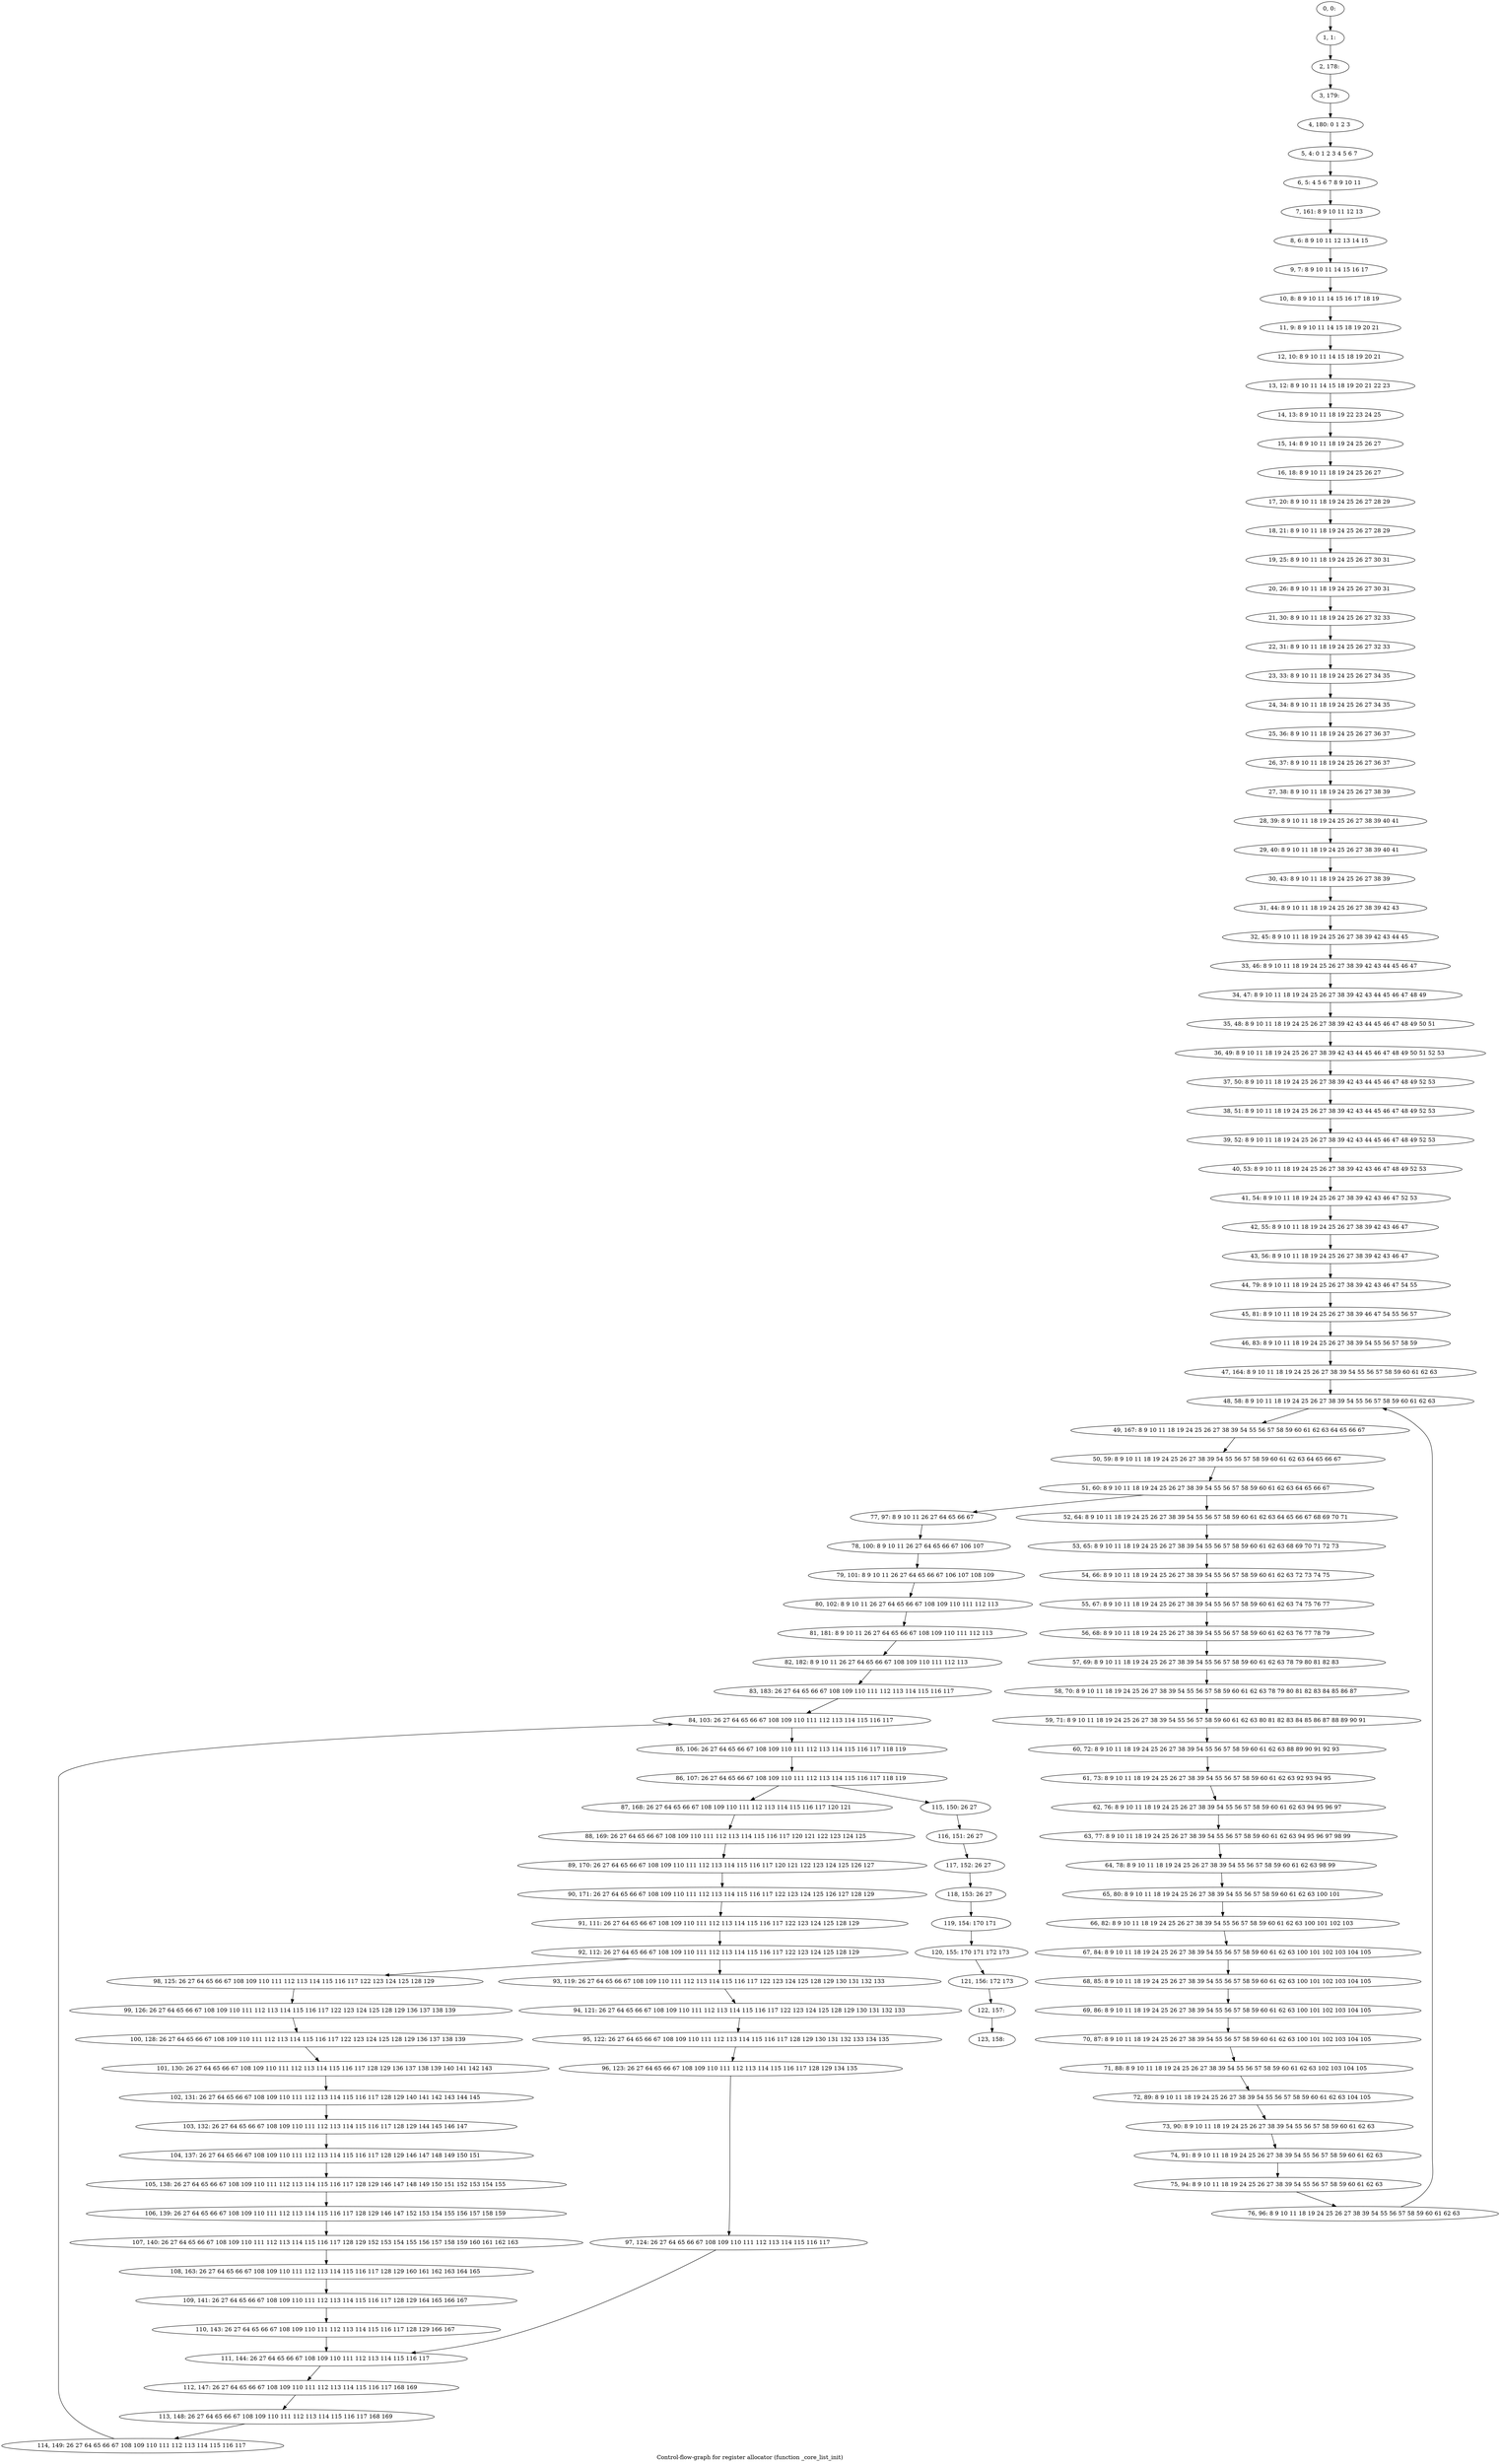digraph G {
graph [label="Control-flow-graph for register allocator (function _core_list_init)"]
0[label="0, 0: "];
1[label="1, 1: "];
2[label="2, 178: "];
3[label="3, 179: "];
4[label="4, 180: 0 1 2 3 "];
5[label="5, 4: 0 1 2 3 4 5 6 7 "];
6[label="6, 5: 4 5 6 7 8 9 10 11 "];
7[label="7, 161: 8 9 10 11 12 13 "];
8[label="8, 6: 8 9 10 11 12 13 14 15 "];
9[label="9, 7: 8 9 10 11 14 15 16 17 "];
10[label="10, 8: 8 9 10 11 14 15 16 17 18 19 "];
11[label="11, 9: 8 9 10 11 14 15 18 19 20 21 "];
12[label="12, 10: 8 9 10 11 14 15 18 19 20 21 "];
13[label="13, 12: 8 9 10 11 14 15 18 19 20 21 22 23 "];
14[label="14, 13: 8 9 10 11 18 19 22 23 24 25 "];
15[label="15, 14: 8 9 10 11 18 19 24 25 26 27 "];
16[label="16, 18: 8 9 10 11 18 19 24 25 26 27 "];
17[label="17, 20: 8 9 10 11 18 19 24 25 26 27 28 29 "];
18[label="18, 21: 8 9 10 11 18 19 24 25 26 27 28 29 "];
19[label="19, 25: 8 9 10 11 18 19 24 25 26 27 30 31 "];
20[label="20, 26: 8 9 10 11 18 19 24 25 26 27 30 31 "];
21[label="21, 30: 8 9 10 11 18 19 24 25 26 27 32 33 "];
22[label="22, 31: 8 9 10 11 18 19 24 25 26 27 32 33 "];
23[label="23, 33: 8 9 10 11 18 19 24 25 26 27 34 35 "];
24[label="24, 34: 8 9 10 11 18 19 24 25 26 27 34 35 "];
25[label="25, 36: 8 9 10 11 18 19 24 25 26 27 36 37 "];
26[label="26, 37: 8 9 10 11 18 19 24 25 26 27 36 37 "];
27[label="27, 38: 8 9 10 11 18 19 24 25 26 27 38 39 "];
28[label="28, 39: 8 9 10 11 18 19 24 25 26 27 38 39 40 41 "];
29[label="29, 40: 8 9 10 11 18 19 24 25 26 27 38 39 40 41 "];
30[label="30, 43: 8 9 10 11 18 19 24 25 26 27 38 39 "];
31[label="31, 44: 8 9 10 11 18 19 24 25 26 27 38 39 42 43 "];
32[label="32, 45: 8 9 10 11 18 19 24 25 26 27 38 39 42 43 44 45 "];
33[label="33, 46: 8 9 10 11 18 19 24 25 26 27 38 39 42 43 44 45 46 47 "];
34[label="34, 47: 8 9 10 11 18 19 24 25 26 27 38 39 42 43 44 45 46 47 48 49 "];
35[label="35, 48: 8 9 10 11 18 19 24 25 26 27 38 39 42 43 44 45 46 47 48 49 50 51 "];
36[label="36, 49: 8 9 10 11 18 19 24 25 26 27 38 39 42 43 44 45 46 47 48 49 50 51 52 53 "];
37[label="37, 50: 8 9 10 11 18 19 24 25 26 27 38 39 42 43 44 45 46 47 48 49 52 53 "];
38[label="38, 51: 8 9 10 11 18 19 24 25 26 27 38 39 42 43 44 45 46 47 48 49 52 53 "];
39[label="39, 52: 8 9 10 11 18 19 24 25 26 27 38 39 42 43 44 45 46 47 48 49 52 53 "];
40[label="40, 53: 8 9 10 11 18 19 24 25 26 27 38 39 42 43 46 47 48 49 52 53 "];
41[label="41, 54: 8 9 10 11 18 19 24 25 26 27 38 39 42 43 46 47 52 53 "];
42[label="42, 55: 8 9 10 11 18 19 24 25 26 27 38 39 42 43 46 47 "];
43[label="43, 56: 8 9 10 11 18 19 24 25 26 27 38 39 42 43 46 47 "];
44[label="44, 79: 8 9 10 11 18 19 24 25 26 27 38 39 42 43 46 47 54 55 "];
45[label="45, 81: 8 9 10 11 18 19 24 25 26 27 38 39 46 47 54 55 56 57 "];
46[label="46, 83: 8 9 10 11 18 19 24 25 26 27 38 39 54 55 56 57 58 59 "];
47[label="47, 164: 8 9 10 11 18 19 24 25 26 27 38 39 54 55 56 57 58 59 60 61 62 63 "];
48[label="48, 58: 8 9 10 11 18 19 24 25 26 27 38 39 54 55 56 57 58 59 60 61 62 63 "];
49[label="49, 167: 8 9 10 11 18 19 24 25 26 27 38 39 54 55 56 57 58 59 60 61 62 63 64 65 66 67 "];
50[label="50, 59: 8 9 10 11 18 19 24 25 26 27 38 39 54 55 56 57 58 59 60 61 62 63 64 65 66 67 "];
51[label="51, 60: 8 9 10 11 18 19 24 25 26 27 38 39 54 55 56 57 58 59 60 61 62 63 64 65 66 67 "];
52[label="52, 64: 8 9 10 11 18 19 24 25 26 27 38 39 54 55 56 57 58 59 60 61 62 63 64 65 66 67 68 69 70 71 "];
53[label="53, 65: 8 9 10 11 18 19 24 25 26 27 38 39 54 55 56 57 58 59 60 61 62 63 68 69 70 71 72 73 "];
54[label="54, 66: 8 9 10 11 18 19 24 25 26 27 38 39 54 55 56 57 58 59 60 61 62 63 72 73 74 75 "];
55[label="55, 67: 8 9 10 11 18 19 24 25 26 27 38 39 54 55 56 57 58 59 60 61 62 63 74 75 76 77 "];
56[label="56, 68: 8 9 10 11 18 19 24 25 26 27 38 39 54 55 56 57 58 59 60 61 62 63 76 77 78 79 "];
57[label="57, 69: 8 9 10 11 18 19 24 25 26 27 38 39 54 55 56 57 58 59 60 61 62 63 78 79 80 81 82 83 "];
58[label="58, 70: 8 9 10 11 18 19 24 25 26 27 38 39 54 55 56 57 58 59 60 61 62 63 78 79 80 81 82 83 84 85 86 87 "];
59[label="59, 71: 8 9 10 11 18 19 24 25 26 27 38 39 54 55 56 57 58 59 60 61 62 63 80 81 82 83 84 85 86 87 88 89 90 91 "];
60[label="60, 72: 8 9 10 11 18 19 24 25 26 27 38 39 54 55 56 57 58 59 60 61 62 63 88 89 90 91 92 93 "];
61[label="61, 73: 8 9 10 11 18 19 24 25 26 27 38 39 54 55 56 57 58 59 60 61 62 63 92 93 94 95 "];
62[label="62, 76: 8 9 10 11 18 19 24 25 26 27 38 39 54 55 56 57 58 59 60 61 62 63 94 95 96 97 "];
63[label="63, 77: 8 9 10 11 18 19 24 25 26 27 38 39 54 55 56 57 58 59 60 61 62 63 94 95 96 97 98 99 "];
64[label="64, 78: 8 9 10 11 18 19 24 25 26 27 38 39 54 55 56 57 58 59 60 61 62 63 98 99 "];
65[label="65, 80: 8 9 10 11 18 19 24 25 26 27 38 39 54 55 56 57 58 59 60 61 62 63 100 101 "];
66[label="66, 82: 8 9 10 11 18 19 24 25 26 27 38 39 54 55 56 57 58 59 60 61 62 63 100 101 102 103 "];
67[label="67, 84: 8 9 10 11 18 19 24 25 26 27 38 39 54 55 56 57 58 59 60 61 62 63 100 101 102 103 104 105 "];
68[label="68, 85: 8 9 10 11 18 19 24 25 26 27 38 39 54 55 56 57 58 59 60 61 62 63 100 101 102 103 104 105 "];
69[label="69, 86: 8 9 10 11 18 19 24 25 26 27 38 39 54 55 56 57 58 59 60 61 62 63 100 101 102 103 104 105 "];
70[label="70, 87: 8 9 10 11 18 19 24 25 26 27 38 39 54 55 56 57 58 59 60 61 62 63 100 101 102 103 104 105 "];
71[label="71, 88: 8 9 10 11 18 19 24 25 26 27 38 39 54 55 56 57 58 59 60 61 62 63 102 103 104 105 "];
72[label="72, 89: 8 9 10 11 18 19 24 25 26 27 38 39 54 55 56 57 58 59 60 61 62 63 104 105 "];
73[label="73, 90: 8 9 10 11 18 19 24 25 26 27 38 39 54 55 56 57 58 59 60 61 62 63 "];
74[label="74, 91: 8 9 10 11 18 19 24 25 26 27 38 39 54 55 56 57 58 59 60 61 62 63 "];
75[label="75, 94: 8 9 10 11 18 19 24 25 26 27 38 39 54 55 56 57 58 59 60 61 62 63 "];
76[label="76, 96: 8 9 10 11 18 19 24 25 26 27 38 39 54 55 56 57 58 59 60 61 62 63 "];
77[label="77, 97: 8 9 10 11 26 27 64 65 66 67 "];
78[label="78, 100: 8 9 10 11 26 27 64 65 66 67 106 107 "];
79[label="79, 101: 8 9 10 11 26 27 64 65 66 67 106 107 108 109 "];
80[label="80, 102: 8 9 10 11 26 27 64 65 66 67 108 109 110 111 112 113 "];
81[label="81, 181: 8 9 10 11 26 27 64 65 66 67 108 109 110 111 112 113 "];
82[label="82, 182: 8 9 10 11 26 27 64 65 66 67 108 109 110 111 112 113 "];
83[label="83, 183: 26 27 64 65 66 67 108 109 110 111 112 113 114 115 116 117 "];
84[label="84, 103: 26 27 64 65 66 67 108 109 110 111 112 113 114 115 116 117 "];
85[label="85, 106: 26 27 64 65 66 67 108 109 110 111 112 113 114 115 116 117 118 119 "];
86[label="86, 107: 26 27 64 65 66 67 108 109 110 111 112 113 114 115 116 117 118 119 "];
87[label="87, 168: 26 27 64 65 66 67 108 109 110 111 112 113 114 115 116 117 120 121 "];
88[label="88, 169: 26 27 64 65 66 67 108 109 110 111 112 113 114 115 116 117 120 121 122 123 124 125 "];
89[label="89, 170: 26 27 64 65 66 67 108 109 110 111 112 113 114 115 116 117 120 121 122 123 124 125 126 127 "];
90[label="90, 171: 26 27 64 65 66 67 108 109 110 111 112 113 114 115 116 117 122 123 124 125 126 127 128 129 "];
91[label="91, 111: 26 27 64 65 66 67 108 109 110 111 112 113 114 115 116 117 122 123 124 125 128 129 "];
92[label="92, 112: 26 27 64 65 66 67 108 109 110 111 112 113 114 115 116 117 122 123 124 125 128 129 "];
93[label="93, 119: 26 27 64 65 66 67 108 109 110 111 112 113 114 115 116 117 122 123 124 125 128 129 130 131 132 133 "];
94[label="94, 121: 26 27 64 65 66 67 108 109 110 111 112 113 114 115 116 117 122 123 124 125 128 129 130 131 132 133 "];
95[label="95, 122: 26 27 64 65 66 67 108 109 110 111 112 113 114 115 116 117 128 129 130 131 132 133 134 135 "];
96[label="96, 123: 26 27 64 65 66 67 108 109 110 111 112 113 114 115 116 117 128 129 134 135 "];
97[label="97, 124: 26 27 64 65 66 67 108 109 110 111 112 113 114 115 116 117 "];
98[label="98, 125: 26 27 64 65 66 67 108 109 110 111 112 113 114 115 116 117 122 123 124 125 128 129 "];
99[label="99, 126: 26 27 64 65 66 67 108 109 110 111 112 113 114 115 116 117 122 123 124 125 128 129 136 137 138 139 "];
100[label="100, 128: 26 27 64 65 66 67 108 109 110 111 112 113 114 115 116 117 122 123 124 125 128 129 136 137 138 139 "];
101[label="101, 130: 26 27 64 65 66 67 108 109 110 111 112 113 114 115 116 117 128 129 136 137 138 139 140 141 142 143 "];
102[label="102, 131: 26 27 64 65 66 67 108 109 110 111 112 113 114 115 116 117 128 129 140 141 142 143 144 145 "];
103[label="103, 132: 26 27 64 65 66 67 108 109 110 111 112 113 114 115 116 117 128 129 144 145 146 147 "];
104[label="104, 137: 26 27 64 65 66 67 108 109 110 111 112 113 114 115 116 117 128 129 146 147 148 149 150 151 "];
105[label="105, 138: 26 27 64 65 66 67 108 109 110 111 112 113 114 115 116 117 128 129 146 147 148 149 150 151 152 153 154 155 "];
106[label="106, 139: 26 27 64 65 66 67 108 109 110 111 112 113 114 115 116 117 128 129 146 147 152 153 154 155 156 157 158 159 "];
107[label="107, 140: 26 27 64 65 66 67 108 109 110 111 112 113 114 115 116 117 128 129 152 153 154 155 156 157 158 159 160 161 162 163 "];
108[label="108, 163: 26 27 64 65 66 67 108 109 110 111 112 113 114 115 116 117 128 129 160 161 162 163 164 165 "];
109[label="109, 141: 26 27 64 65 66 67 108 109 110 111 112 113 114 115 116 117 128 129 164 165 166 167 "];
110[label="110, 143: 26 27 64 65 66 67 108 109 110 111 112 113 114 115 116 117 128 129 166 167 "];
111[label="111, 144: 26 27 64 65 66 67 108 109 110 111 112 113 114 115 116 117 "];
112[label="112, 147: 26 27 64 65 66 67 108 109 110 111 112 113 114 115 116 117 168 169 "];
113[label="113, 148: 26 27 64 65 66 67 108 109 110 111 112 113 114 115 116 117 168 169 "];
114[label="114, 149: 26 27 64 65 66 67 108 109 110 111 112 113 114 115 116 117 "];
115[label="115, 150: 26 27 "];
116[label="116, 151: 26 27 "];
117[label="117, 152: 26 27 "];
118[label="118, 153: 26 27 "];
119[label="119, 154: 170 171 "];
120[label="120, 155: 170 171 172 173 "];
121[label="121, 156: 172 173 "];
122[label="122, 157: "];
123[label="123, 158: "];
0->1 ;
1->2 ;
2->3 ;
3->4 ;
4->5 ;
5->6 ;
6->7 ;
7->8 ;
8->9 ;
9->10 ;
10->11 ;
11->12 ;
12->13 ;
13->14 ;
14->15 ;
15->16 ;
16->17 ;
17->18 ;
18->19 ;
19->20 ;
20->21 ;
21->22 ;
22->23 ;
23->24 ;
24->25 ;
25->26 ;
26->27 ;
27->28 ;
28->29 ;
29->30 ;
30->31 ;
31->32 ;
32->33 ;
33->34 ;
34->35 ;
35->36 ;
36->37 ;
37->38 ;
38->39 ;
39->40 ;
40->41 ;
41->42 ;
42->43 ;
43->44 ;
44->45 ;
45->46 ;
46->47 ;
47->48 ;
48->49 ;
49->50 ;
50->51 ;
51->52 ;
51->77 ;
52->53 ;
53->54 ;
54->55 ;
55->56 ;
56->57 ;
57->58 ;
58->59 ;
59->60 ;
60->61 ;
61->62 ;
62->63 ;
63->64 ;
64->65 ;
65->66 ;
66->67 ;
67->68 ;
68->69 ;
69->70 ;
70->71 ;
71->72 ;
72->73 ;
73->74 ;
74->75 ;
75->76 ;
76->48 ;
77->78 ;
78->79 ;
79->80 ;
80->81 ;
81->82 ;
82->83 ;
83->84 ;
84->85 ;
85->86 ;
86->87 ;
86->115 ;
87->88 ;
88->89 ;
89->90 ;
90->91 ;
91->92 ;
92->93 ;
92->98 ;
93->94 ;
94->95 ;
95->96 ;
96->97 ;
97->111 ;
98->99 ;
99->100 ;
100->101 ;
101->102 ;
102->103 ;
103->104 ;
104->105 ;
105->106 ;
106->107 ;
107->108 ;
108->109 ;
109->110 ;
110->111 ;
111->112 ;
112->113 ;
113->114 ;
114->84 ;
115->116 ;
116->117 ;
117->118 ;
118->119 ;
119->120 ;
120->121 ;
121->122 ;
122->123 ;
}
